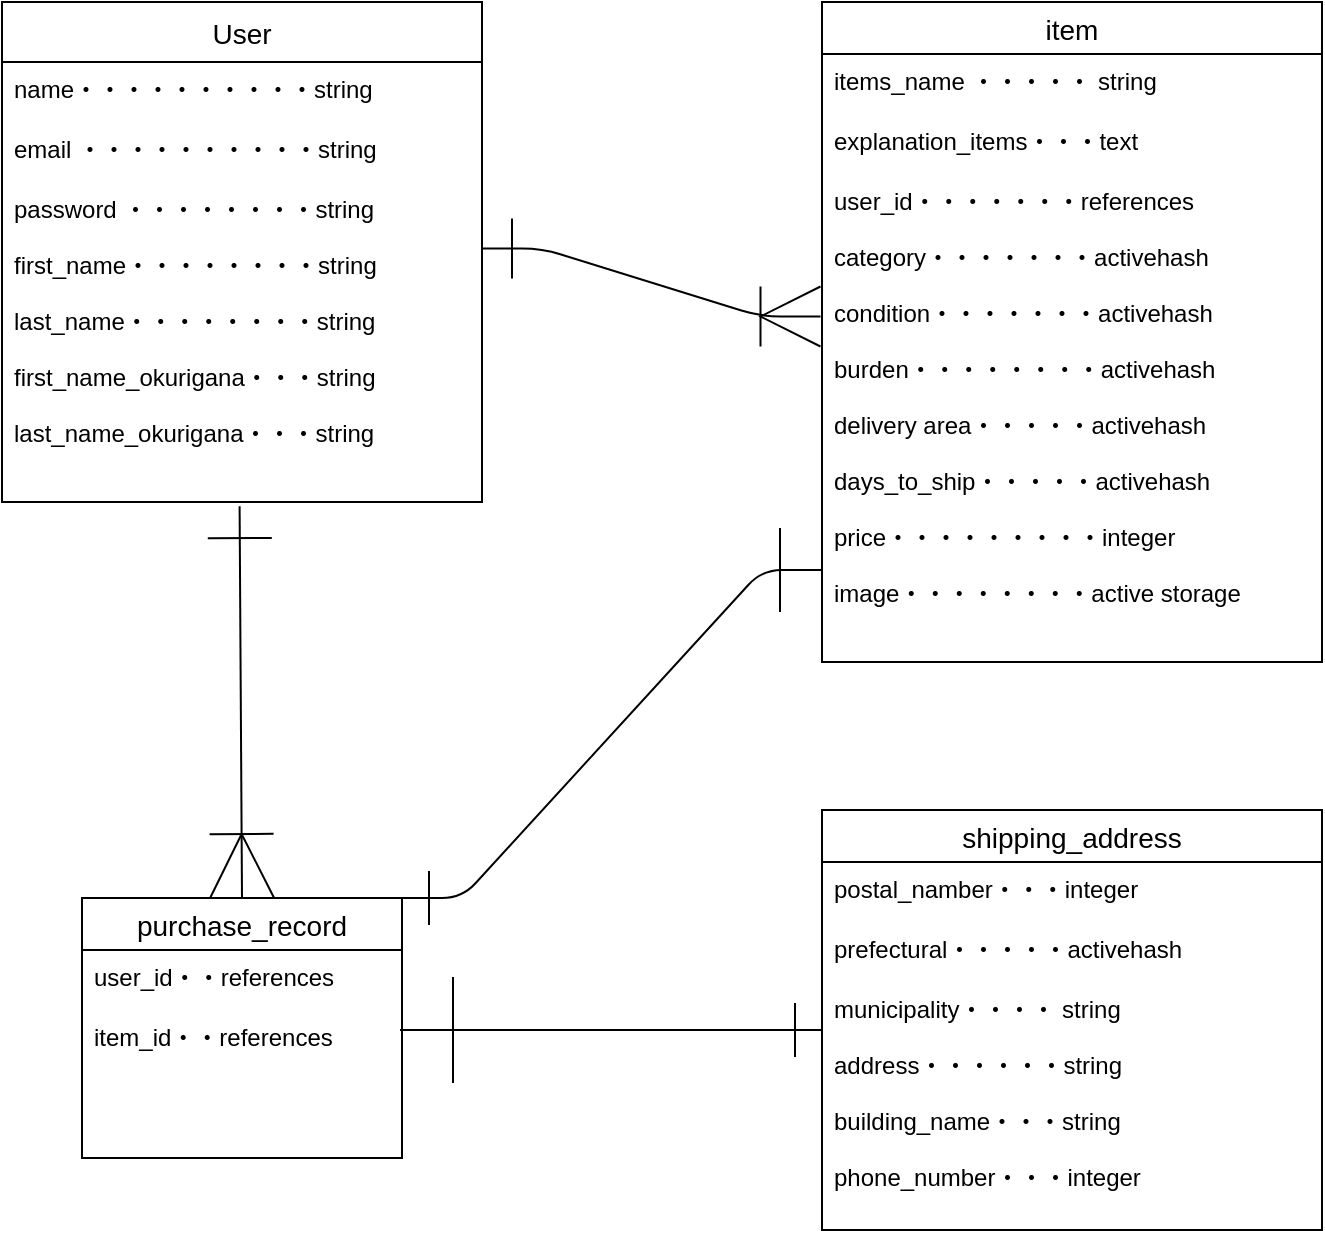 <mxfile version="14.2.4" type="embed">
    <diagram id="esMEx5bN9DsB9gF7TEje" name="ページ1">
        <mxGraphModel dx="824" dy="631" grid="1" gridSize="10" guides="1" tooltips="1" connect="1" arrows="1" fold="1" page="1" pageScale="1" pageWidth="850" pageHeight="1100" math="0" shadow="0">
            <root>
                <mxCell id="0"/>
                <mxCell id="1" parent="0"/>
                <mxCell id="47" value="User" style="swimlane;fontStyle=0;childLayout=stackLayout;horizontal=1;startSize=30;horizontalStack=0;resizeParent=1;resizeParentMax=0;resizeLast=0;collapsible=1;marginBottom=0;align=center;fontSize=14;" parent="1" vertex="1">
                    <mxGeometry x="10" y="16" width="240" height="250" as="geometry">
                        <mxRectangle x="100" y="130" width="60" height="30" as="alternateBounds"/>
                    </mxGeometry>
                </mxCell>
                <mxCell id="48" value="name・・・・・・・・・・string" style="text;strokeColor=none;fillColor=none;spacingLeft=4;spacingRight=4;overflow=hidden;rotatable=0;points=[[0,0.5],[1,0.5]];portConstraint=eastwest;fontSize=12;" parent="47" vertex="1">
                    <mxGeometry y="30" width="240" height="30" as="geometry"/>
                </mxCell>
                <mxCell id="49" value="email ・・・・・・・・・・string" style="text;strokeColor=none;fillColor=none;spacingLeft=4;spacingRight=4;overflow=hidden;rotatable=0;points=[[0,0.5],[1,0.5]];portConstraint=eastwest;fontSize=12;" parent="47" vertex="1">
                    <mxGeometry y="60" width="240" height="30" as="geometry"/>
                </mxCell>
                <mxCell id="50" value="password ・・・・・・・・string&#10;&#10;first_name・・・・・・・・string&#10;&#10;last_name・・・・・・・・string&#10;&#10;first_name_okurigana・・・string&#10;&#10;last_name_okurigana・・・string&#10;&#10;&#10;" style="text;strokeColor=none;fillColor=none;spacingLeft=4;spacingRight=4;overflow=hidden;rotatable=0;points=[[0,0.5],[1,0.5]];portConstraint=eastwest;fontSize=12;" parent="47" vertex="1">
                    <mxGeometry y="90" width="240" height="160" as="geometry"/>
                </mxCell>
                <mxCell id="146" value="item" style="swimlane;fontStyle=0;childLayout=stackLayout;horizontal=1;startSize=26;horizontalStack=0;resizeParent=1;resizeParentMax=0;resizeLast=0;collapsible=1;marginBottom=0;align=center;fontSize=14;" parent="1" vertex="1">
                    <mxGeometry x="420" y="16" width="250" height="330" as="geometry">
                        <mxRectangle x="370" y="46" width="70" height="26" as="alternateBounds"/>
                    </mxGeometry>
                </mxCell>
                <mxCell id="147" value="items_name ・・・・・ string" style="text;strokeColor=none;fillColor=none;spacingLeft=4;spacingRight=4;overflow=hidden;rotatable=0;points=[[0,0.5],[1,0.5]];portConstraint=eastwest;fontSize=12;" parent="146" vertex="1">
                    <mxGeometry y="26" width="250" height="30" as="geometry"/>
                </mxCell>
                <mxCell id="148" value="explanation_items・・・text" style="text;strokeColor=none;fillColor=none;spacingLeft=4;spacingRight=4;overflow=hidden;rotatable=0;points=[[0,0.5],[1,0.5]];portConstraint=eastwest;fontSize=12;" parent="146" vertex="1">
                    <mxGeometry y="56" width="250" height="30" as="geometry"/>
                </mxCell>
                <mxCell id="149" value="user_id・・・・・・・references&#10;&#10;category・・・・・・・activehash&#10;&#10;condition・・・・・・・activehash&#10;&#10;burden・・・・・・・・activehash&#10;&#10;delivery area・・・・・activehash&#10;&#10;days_to_ship・・・・・activehash&#10;&#10;price・・・・・・・・・integer&#10;&#10;image・・・・・・・・active storage" style="text;strokeColor=none;fillColor=none;spacingLeft=4;spacingRight=4;overflow=hidden;rotatable=0;points=[[0,0.5],[1,0.5]];portConstraint=eastwest;fontSize=12;" parent="146" vertex="1">
                    <mxGeometry y="86" width="250" height="244" as="geometry"/>
                </mxCell>
                <mxCell id="152" value="purchase_record" style="swimlane;fontStyle=0;childLayout=stackLayout;horizontal=1;startSize=26;horizontalStack=0;resizeParent=1;resizeParentMax=0;resizeLast=0;collapsible=1;marginBottom=0;align=center;fontSize=14;" parent="1" vertex="1">
                    <mxGeometry x="50" y="464" width="160" height="130" as="geometry">
                        <mxRectangle x="40" y="250" width="140" height="26" as="alternateBounds"/>
                    </mxGeometry>
                </mxCell>
                <mxCell id="153" value="user_id・・references" style="text;strokeColor=none;fillColor=none;spacingLeft=4;spacingRight=4;overflow=hidden;rotatable=0;points=[[0,0.5],[1,0.5]];portConstraint=eastwest;fontSize=12;" parent="152" vertex="1">
                    <mxGeometry y="26" width="160" height="30" as="geometry"/>
                </mxCell>
                <mxCell id="155" value="item_id・・references" style="text;strokeColor=none;fillColor=none;spacingLeft=4;spacingRight=4;overflow=hidden;rotatable=0;points=[[0,0.5],[1,0.5]];portConstraint=eastwest;fontSize=12;" parent="152" vertex="1">
                    <mxGeometry y="56" width="160" height="74" as="geometry"/>
                </mxCell>
                <mxCell id="156" value="shipping_address" style="swimlane;fontStyle=0;childLayout=stackLayout;horizontal=1;startSize=26;horizontalStack=0;resizeParent=1;resizeParentMax=0;resizeLast=0;collapsible=1;marginBottom=0;align=center;fontSize=14;" parent="1" vertex="1">
                    <mxGeometry x="420" y="420" width="250" height="210" as="geometry">
                        <mxRectangle x="260" y="300" width="50" height="26" as="alternateBounds"/>
                    </mxGeometry>
                </mxCell>
                <mxCell id="157" value="postal_namber・・・integer" style="text;strokeColor=none;fillColor=none;spacingLeft=4;spacingRight=4;overflow=hidden;rotatable=0;points=[[0,0.5],[1,0.5]];portConstraint=eastwest;fontSize=12;" parent="156" vertex="1">
                    <mxGeometry y="26" width="250" height="30" as="geometry"/>
                </mxCell>
                <mxCell id="158" value="prefectural・・・・・activehash" style="text;strokeColor=none;fillColor=none;spacingLeft=4;spacingRight=4;overflow=hidden;rotatable=0;points=[[0,0.5],[1,0.5]];portConstraint=eastwest;fontSize=12;" parent="156" vertex="1">
                    <mxGeometry y="56" width="250" height="30" as="geometry"/>
                </mxCell>
                <mxCell id="159" value="municipality・・・・ string&#10;&#10;address・・・・・・string&#10;&#10;building_name・・・string&#10;&#10;phone_number・・・integer" style="text;strokeColor=none;fillColor=none;spacingLeft=4;spacingRight=4;overflow=hidden;rotatable=0;points=[[0,0.5],[1,0.5]];portConstraint=eastwest;fontSize=12;" parent="156" vertex="1">
                    <mxGeometry y="86" width="250" height="124" as="geometry"/>
                </mxCell>
                <mxCell id="160" value="" style="edgeStyle=entityRelationEdgeStyle;fontSize=16;html=1;endArrow=ERoneToMany;entryX=-0.003;entryY=0.292;entryDx=0;entryDy=0;entryPerimeter=0;exitX=1;exitY=0.208;exitDx=0;exitDy=0;exitPerimeter=0;jumpSize=6;endSize=28;startSize=28;startArrow=ERone;startFill=0;" parent="1" source="50" target="149" edge="1">
                    <mxGeometry width="100" height="100" relative="1" as="geometry">
                        <mxPoint x="260" y="270" as="sourcePoint"/>
                        <mxPoint x="360" y="170" as="targetPoint"/>
                    </mxGeometry>
                </mxCell>
                <mxCell id="163" value="" style="fontSize=12;html=1;endArrow=ERoneToMany;entryX=0.5;entryY=0;entryDx=0;entryDy=0;endSize=30;startSize=30;startArrow=ERone;startFill=0;exitX=0.495;exitY=1.013;exitDx=0;exitDy=0;exitPerimeter=0;" parent="1" source="50" target="152" edge="1">
                    <mxGeometry width="100" height="100" relative="1" as="geometry">
                        <mxPoint x="130" y="299" as="sourcePoint"/>
                        <mxPoint x="140" y="510" as="targetPoint"/>
                    </mxGeometry>
                </mxCell>
                <mxCell id="165" value="" style="edgeStyle=entityRelationEdgeStyle;fontSize=12;html=1;endArrow=ERone;startArrow=ERone;exitX=1;exitY=0;exitDx=0;exitDy=0;endSize=40;startSize=25;startFill=0;endFill=0;" parent="1" source="152" edge="1">
                    <mxGeometry width="100" height="100" relative="1" as="geometry">
                        <mxPoint x="320" y="400" as="sourcePoint"/>
                        <mxPoint x="420" y="300" as="targetPoint"/>
                    </mxGeometry>
                </mxCell>
                <mxCell id="166" value="" style="edgeStyle=entityRelationEdgeStyle;fontSize=12;html=1;endArrow=ERone;endFill=1;entryX=0;entryY=0.194;entryDx=0;entryDy=0;entryPerimeter=0;endSize=25;startArrow=ERone;startFill=0;startSize=51;" parent="1" target="159" edge="1">
                    <mxGeometry width="100" height="100" relative="1" as="geometry">
                        <mxPoint x="209" y="530" as="sourcePoint"/>
                        <mxPoint x="360" y="475" as="targetPoint"/>
                    </mxGeometry>
                </mxCell>
            </root>
        </mxGraphModel>
    </diagram>
</mxfile>